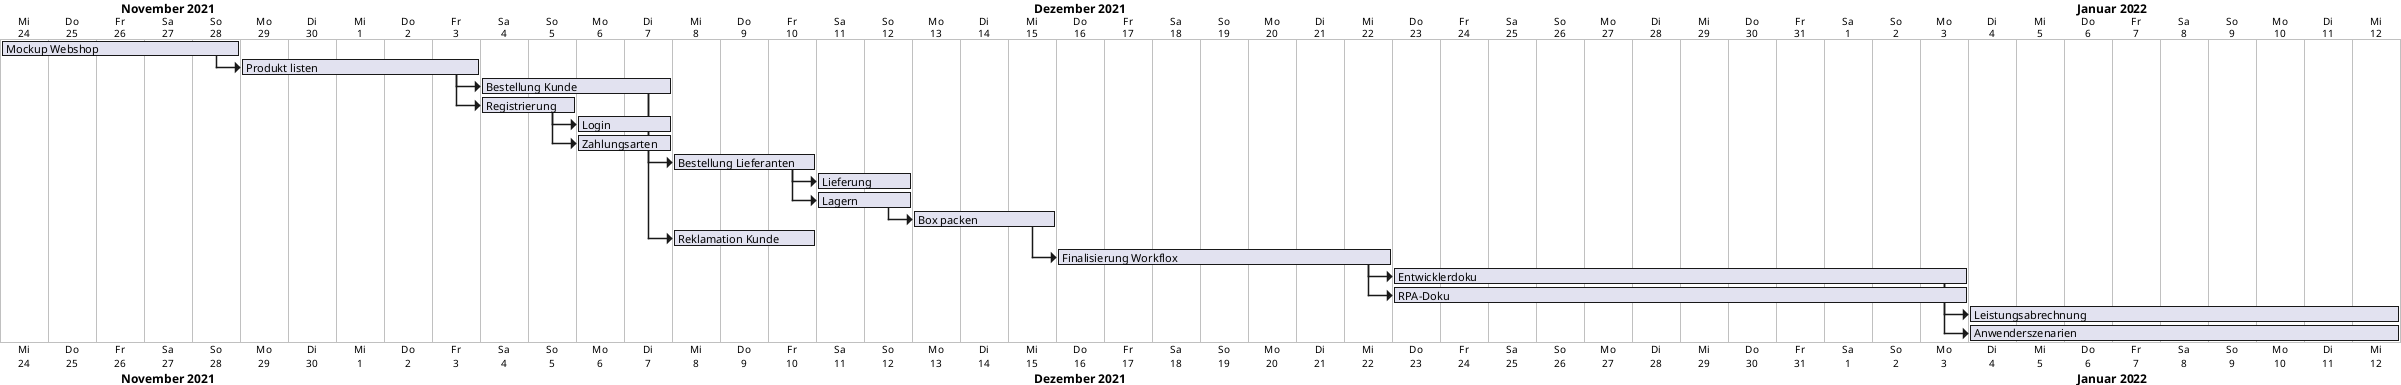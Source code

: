 @startgantt Projektplan
language de
printscale daily zoom 3
Project starts 2021-11-24
[Mockup Webshop] starts 2021-11-24
[Mockup Webshop] ends 2021-11-28
[Produkt listen] starts at [Mockup Webshop]'s end and ends 2021-12-3
[Bestellung Kunde] starts at [Produkt listen]'s end and ends 2021-12-7
[Registrierung] starts at [Produkt listen]'s end and ends at 2021-12-5
[Login] starts at [Registrierung]'s end and ends at 2021-12-7
[Zahlungsarten] starts at [Registrierung]'s end and ends at 2021-12-7
[Bestellung Lieferanten] starts at [Bestellung Kunde]'s end and ends at 2021-12-10 
[Lieferung] starts at [Bestellung Lieferanten]'s end and ends 2021-12-12
[Lagern] starts at [Bestellung Lieferanten]'s end and ends 2021-12-12
[Box packen] starts at [Lagern]'s end and ends 2021-12-15
[Reklamation Kunde] starts at [Bestellung Kunde]'s end and ends at 2021-12-10
[Finalisierung Workflox] starts at [Box packen]'s end and ends at 2021-12-22
[Entwicklerdoku] starts at [Finalisierung Workflox]'s end and ends at 2022-01-03
[RPA-Doku] starts at [Finalisierung Workflox]'s end and ends at 2022-01-03
[Leistungsabrechnung] starts at [Entwicklerdoku]'s end and  ends at 2022-01-12
[Anwenderszenarien] starts at [Entwicklerdoku]'s end and  ends at 2022-01-12




@endgantt
